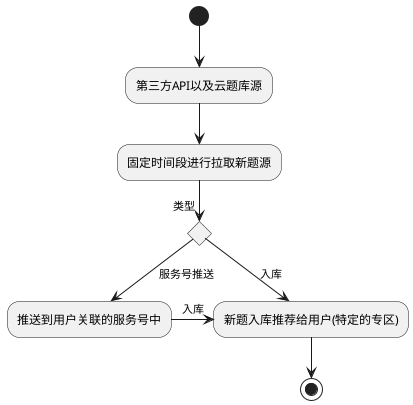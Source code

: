 @startuml
(*) --> "第三方API以及云题库源"
--> "固定时间段进行拉取新题源"
if "类型" then
--> [服务号推送] "推送到用户关联的服务号中"
-right-> [入库] "新题入库推荐给用户(特定的专区)"
else
-right-> [入库] "新题入库推荐给用户(特定的专区)"
Endif
--> (*)
@enduml